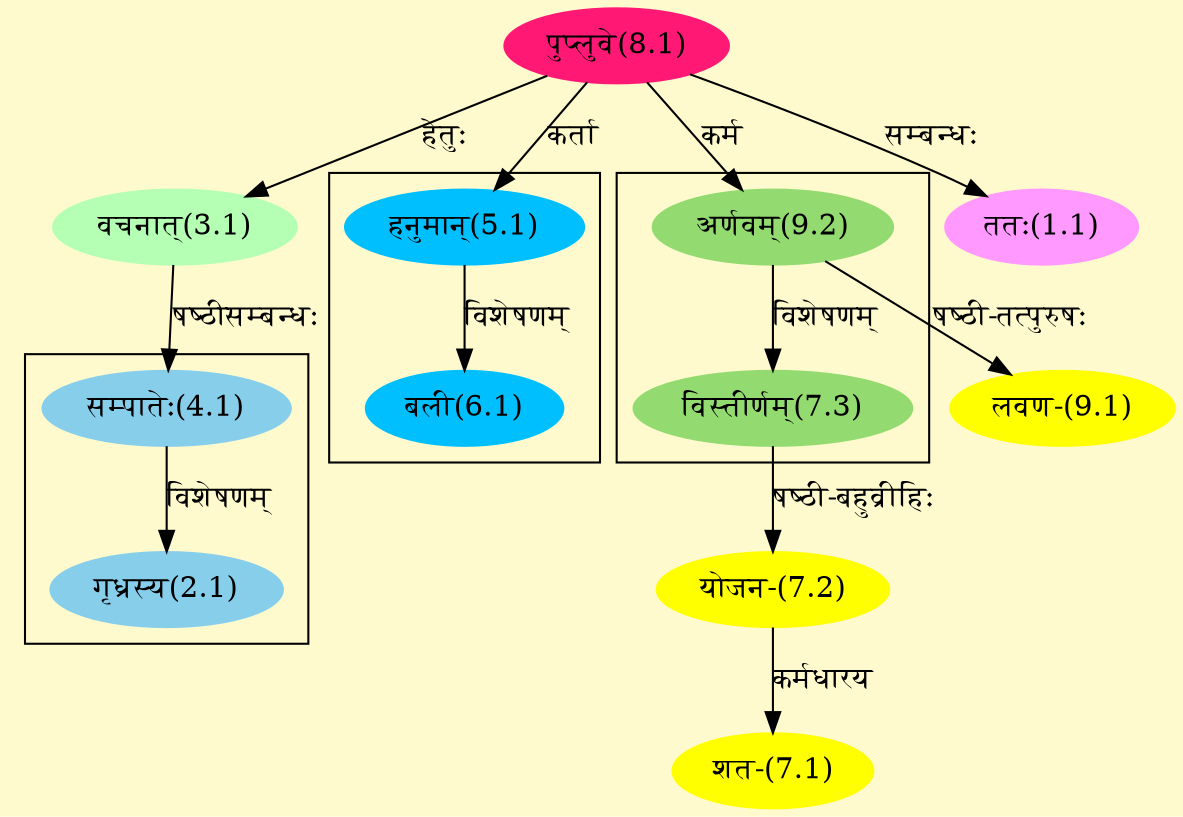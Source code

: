 digraph G{
rankdir=BT;
 compound=true;
 bgcolor="lemonchiffon1";

subgraph cluster_1{
Node2_1 [style=filled, color="#87CEEB" label = "गृध्रस्य(2.1)"]
Node4_1 [style=filled, color="#87CEEB" label = "सम्पातेः(4.1)"]

}

subgraph cluster_2{
Node6_1 [style=filled, color="#00BFFF" label = "बली(6.1)"]
Node5_1 [style=filled, color="#00BFFF" label = "हनुमान्(5.1)"]

}

subgraph cluster_3{
Node7_3 [style=filled, color="#93DB70" label = "विस्तीर्णम्(7.3)"]
Node9_2 [style=filled, color="#93DB70" label = "अर्णवम्(9.2)"]

}
Node1_1 [style=filled, color="#FF99FF" label = "ततः(1.1)"]
Node8_1 [style=filled, color="#FF1975" label = "पुप्लुवे(8.1)"]
Node3_1 [style=filled, color="#B4FFB4" label = "वचनात्(3.1)"]
Node4_1 [style=filled, color="#87CEEB" label = "सम्पातेः(4.1)"]
Node5_1 [style=filled, color="#00BFFF" label = "हनुमान्(5.1)"]
Node7_1 [style=filled, color="#FFFF00" label = "शत-(7.1)"]
Node7_2 [style=filled, color="#FFFF00" label = "योजन-(7.2)"]
Node7_3 [style=filled, color="#93DB70" label = "विस्तीर्णम्(7.3)"]
Node6_1 [style=filled, color="#00BFFF" label = "बली(6.1)"]
Node [style=filled, color="" label = "()"]
Node9_1 [style=filled, color="#FFFF00" label = "लवण-(9.1)"]
Node9_2 [style=filled, color="#93DB70" label = "अर्णवम्(9.2)"]
/* Start of Relations section */

Node1_1 -> Node8_1 [  label="सम्बन्धः"  dir="back" ]
Node2_1 -> Node4_1 [  label="विशेषणम्"  dir="back" ]
Node3_1 -> Node8_1 [  label="हेतुः"  dir="back" ]
Node4_1 -> Node3_1 [  label="षष्ठीसम्बन्धः"  dir="back" ]
Node5_1 -> Node8_1 [  label="कर्ता"  dir="back" ]
Node6_1 -> Node5_1 [  label="विशेषणम्"  dir="back" ]
Node7_1 -> Node7_2 [  label="कर्मधारय"  dir="back" ]
Node7_2 -> Node7_3 [  label="षष्ठी-बहुव्रीहिः"  dir="back" ]
Node7_3 -> Node9_2 [  label="विशेषणम्"  dir="back" ]
Node9_1 -> Node9_2 [  label="षष्ठी-तत्पुरुषः"  dir="back" ]
Node9_2 -> Node8_1 [  label="कर्म"  dir="back" ]
}
